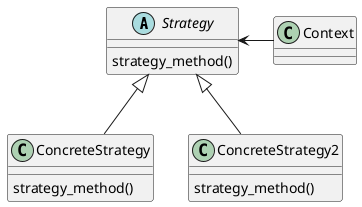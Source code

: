 @startuml
abstract class Strategy{
  strategy_method()
}

class Context{

}

class ConcreteStrategy{
  strategy_method()
}

class ConcreteStrategy2{
  strategy_method()
}

Context -left-> Strategy
ConcreteStrategy -up-|> Strategy
ConcreteStrategy2 -up-|> Strategy

@enduml

